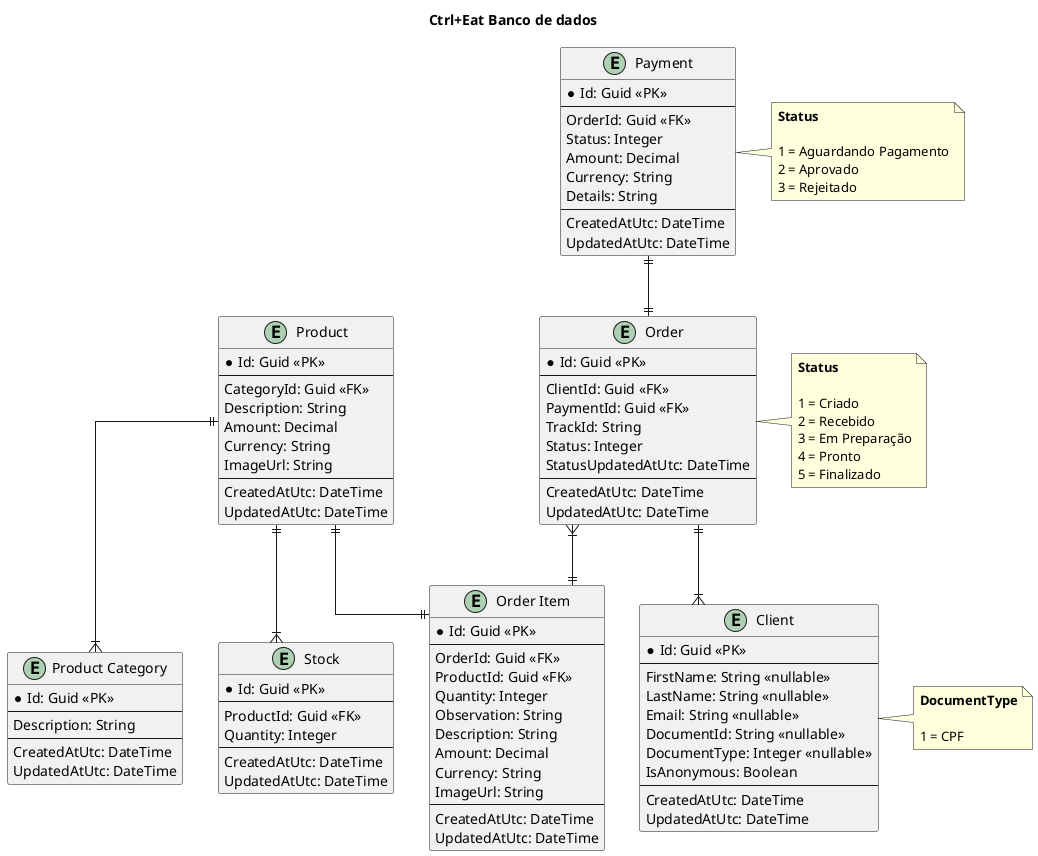 @startuml database

title "Ctrl+Eat Banco de dados"

' avoid problems with angled crows feet
skinparam linetype ortho


entity "Client" as client {
    *Id: Guid <<PK>>
    ---
    FirstName: String <<nullable>>
    LastName: String <<nullable>>
    Email: String <<nullable>>
    DocumentId: String <<nullable>>
    DocumentType: Integer <<nullable>>
    IsAnonymous: Boolean
    ---
    CreatedAtUtc: DateTime
    UpdatedAtUtc: DateTime
}

entity "Product Category" as productCategory {
    *Id: Guid <<PK>>
    ---
    Description: String
    ---
    CreatedAtUtc: DateTime
    UpdatedAtUtc: DateTime
}

entity "Product" as product {
    *Id: Guid <<PK>>
    ---
    CategoryId: Guid <<FK>>
    Description: String
    Amount: Decimal
    Currency: String
    ImageUrl: String
    ---
    CreatedAtUtc: DateTime
    UpdatedAtUtc: DateTime
}

entity "Stock" as stock {
    *Id: Guid <<PK>>
    ---
    ProductId: Guid <<FK>>
    Quantity: Integer
    ---
    CreatedAtUtc: DateTime
    UpdatedAtUtc: DateTime
}

entity "Order Item" as orderItem {
    *Id: Guid <<PK>>
    ---
    OrderId: Guid <<FK>>
    ProductId: Guid <<FK>>
    Quantity: Integer
    Observation: String
    Description: String
    Amount: Decimal
    Currency: String
    ImageUrl: String
    ---
    CreatedAtUtc: DateTime
    UpdatedAtUtc: DateTime
}

entity "Payment" as payment {
    *Id: Guid <<PK>>
    ---
    OrderId: Guid <<FK>>
    Status: Integer
    Amount: Decimal
    Currency: String
    Details: String
    ---
    CreatedAtUtc: DateTime
    UpdatedAtUtc: DateTime
}

entity "Order" as order {
    *Id: Guid <<PK>>
    ---
    ClientId: Guid <<FK>>
    PaymentId: Guid <<FK>>
    TrackId: String
    Status: Integer
    StatusUpdatedAtUtc: DateTime
    ---
    CreatedAtUtc: DateTime
    UpdatedAtUtc: DateTime
}

note right of client
    **DocumentType**

    1 = CPF
end note

note right of payment
    **Status**

    1 = Aguardando Pagamento
    2 = Aprovado
    3 = Rejeitado
end note

note right of order
    **Status**

    1 = Criado
    2 = Recebido
    3 = Em Preparação
    4 = Pronto
    5 = Finalizado
end note

' a product has Exactly One category
' a category has One or More products
product ||--|{ productCategory

' a product has Exactly One stock
' a stock has One or More products
product ||--|{ stock

' a payment has Exactly One order
' a order has Exactly One payment
payment ||--|| order

' a order has Exactly One client
' a client has One or More order
order ||--|{ client

' a product has Exactly One orderItem
' a orderItem has One or More products
product ||--|| orderItem

' a order has One or Mode orderItem
' a orderItem has Exactly One order
order }|--|| orderItem

@enduml